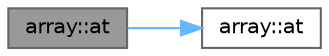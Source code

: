 digraph "array::at"
{
 // LATEX_PDF_SIZE
  bgcolor="transparent";
  edge [fontname=Helvetica,fontsize=10,labelfontname=Helvetica,labelfontsize=10];
  node [fontname=Helvetica,fontsize=10,shape=box,height=0.2,width=0.4];
  rankdir="LR";
  Node1 [id="Node000001",label="array::at",height=0.2,width=0.4,color="gray40", fillcolor="grey60", style="filled", fontcolor="black",tooltip=" "];
  Node1 -> Node2 [id="edge3_Node000001_Node000002",color="steelblue1",style="solid",tooltip=" "];
  Node2 [id="Node000002",label="array::at",height=0.2,width=0.4,color="grey40", fillcolor="white", style="filled",URL="$classarray.html#a68878b9acb36940fbd8aa1177110cda1",tooltip="Gets a reference to the element at a specific index, throwing std::out_of_range if none existed."];
}
